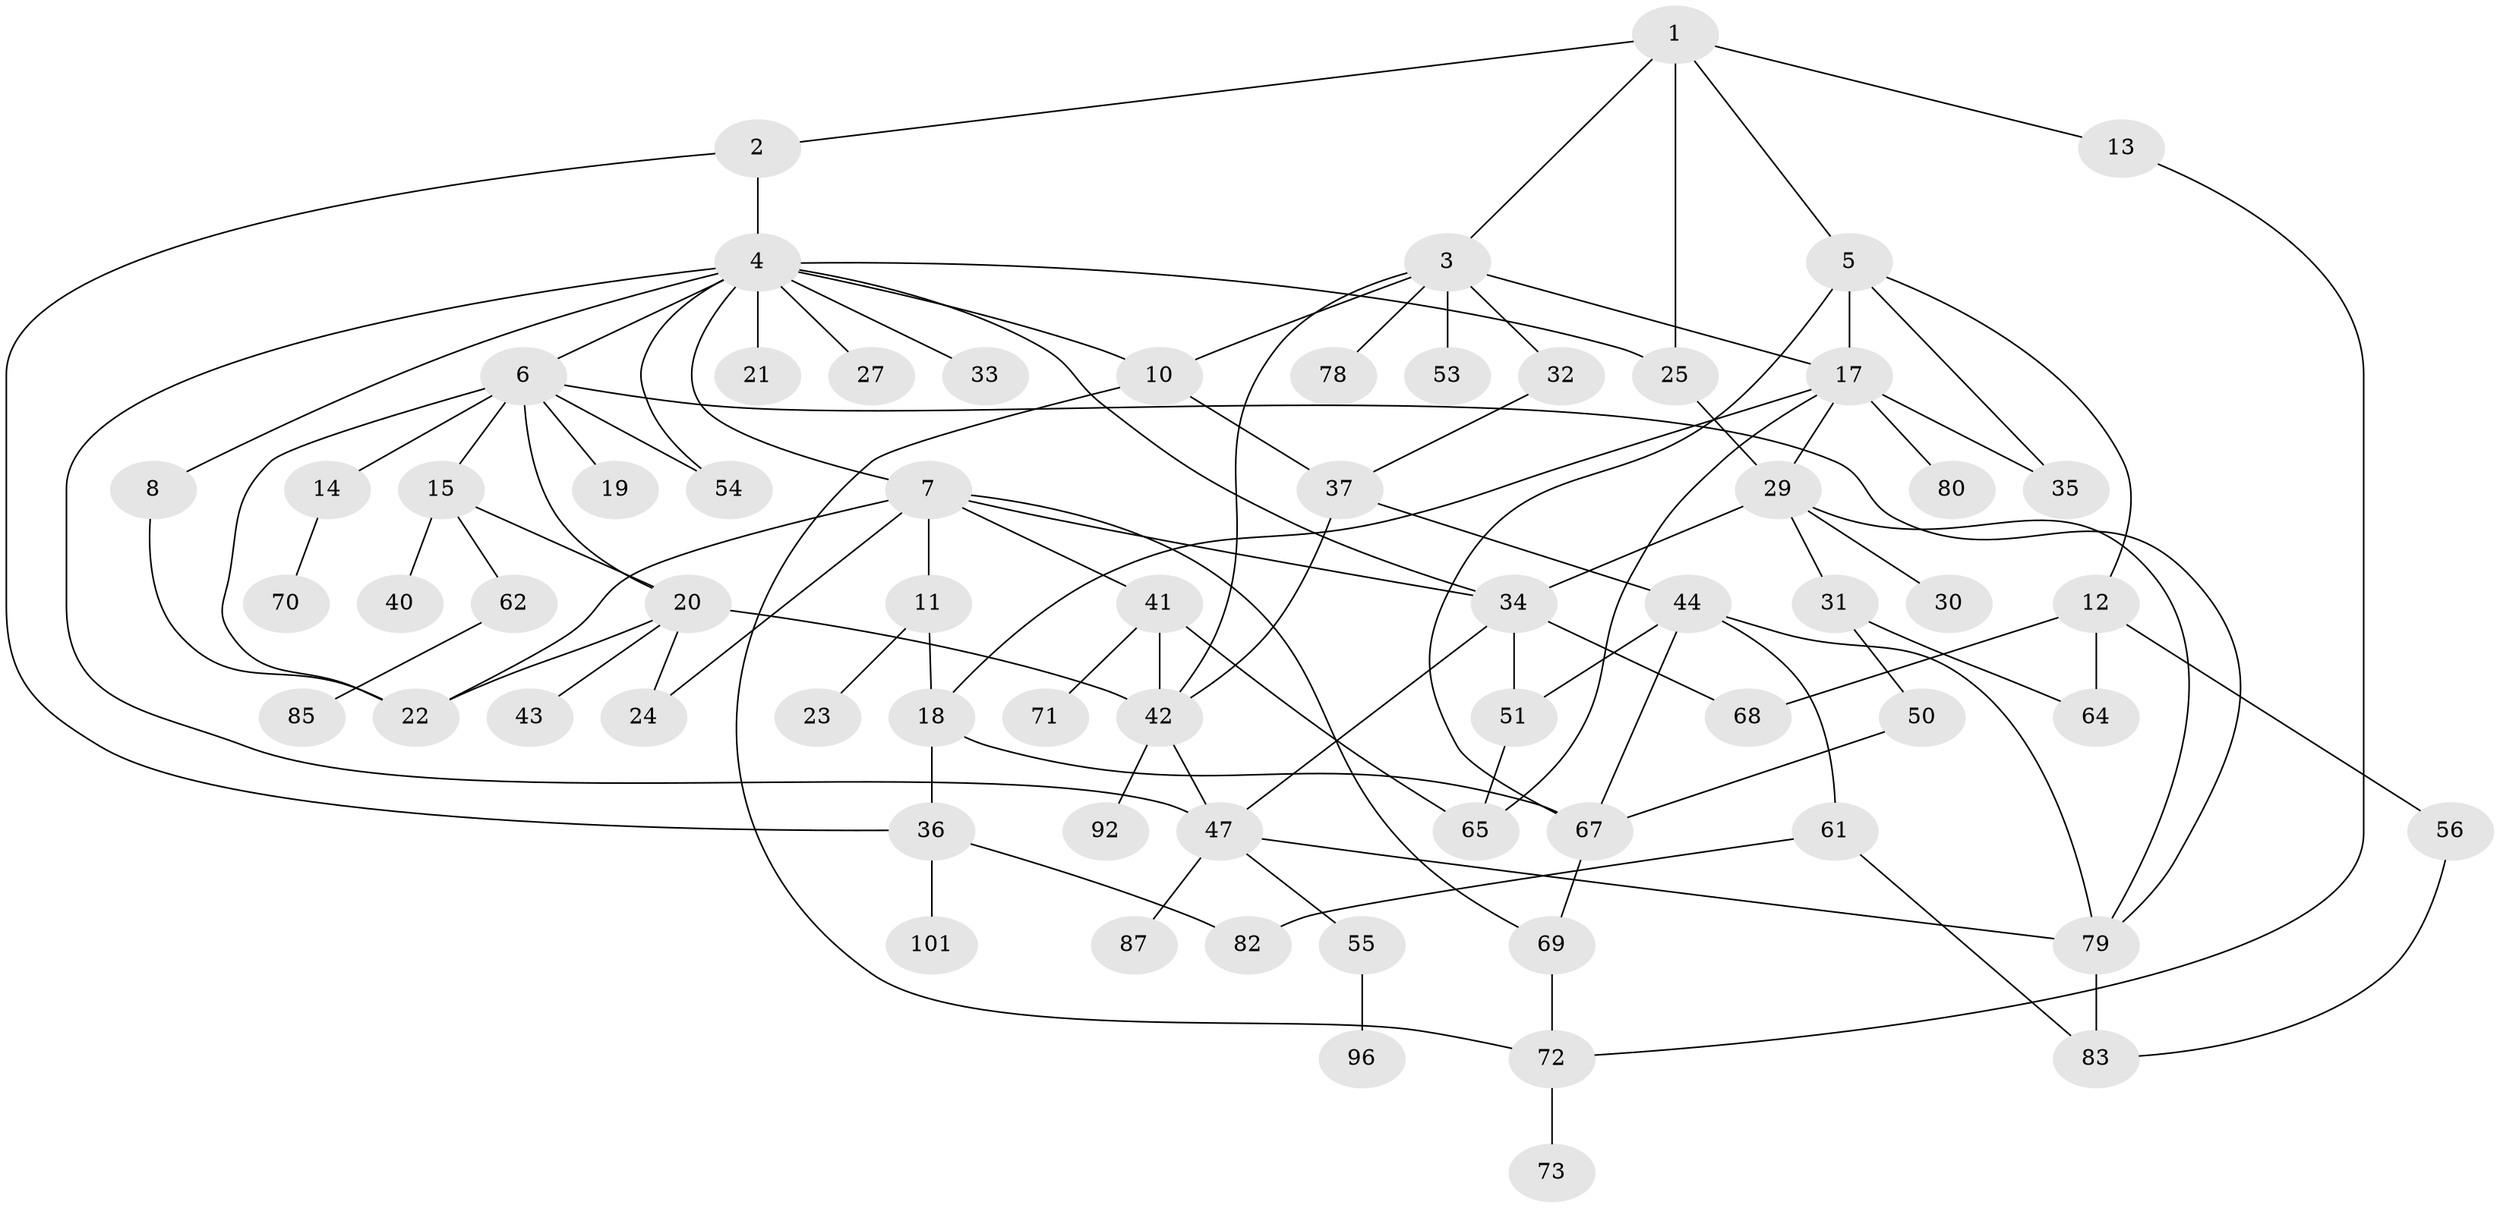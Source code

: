 // Generated by graph-tools (version 1.1) at 2025/51/02/27/25 19:51:41]
// undirected, 66 vertices, 103 edges
graph export_dot {
graph [start="1"]
  node [color=gray90,style=filled];
  1 [super="+59"];
  2 [super="+38"];
  3 [super="+28"];
  4 [super="+86"];
  5 [super="+39"];
  6 [super="+9"];
  7 [super="+16"];
  8 [super="+45"];
  10 [super="+98"];
  11;
  12 [super="+88"];
  13 [super="+93"];
  14;
  15 [super="+48"];
  17 [super="+77"];
  18;
  19 [super="+26"];
  20 [super="+89"];
  21;
  22 [super="+95"];
  23 [super="+94"];
  24;
  25 [super="+81"];
  27;
  29 [super="+66"];
  30;
  31 [super="+57"];
  32;
  33;
  34 [super="+46"];
  35 [super="+52"];
  36 [super="+75"];
  37 [super="+74"];
  40;
  41;
  42 [super="+63"];
  43;
  44 [super="+60"];
  47 [super="+49"];
  50;
  51 [super="+58"];
  53;
  54;
  55;
  56;
  61 [super="+84"];
  62 [super="+99"];
  64;
  65;
  67 [super="+97"];
  68;
  69;
  70;
  71 [super="+76"];
  72;
  73;
  78;
  79 [super="+91"];
  80;
  82;
  83 [super="+90"];
  85;
  87;
  92;
  96 [super="+100"];
  101;
  1 -- 2;
  1 -- 3;
  1 -- 5;
  1 -- 13;
  1 -- 25;
  2 -- 4;
  2 -- 36;
  3 -- 10;
  3 -- 32;
  3 -- 78;
  3 -- 42;
  3 -- 17;
  3 -- 53;
  4 -- 6;
  4 -- 7;
  4 -- 8;
  4 -- 21;
  4 -- 27;
  4 -- 33;
  4 -- 54;
  4 -- 34;
  4 -- 25;
  4 -- 47;
  4 -- 10;
  5 -- 12;
  5 -- 17;
  5 -- 35;
  5 -- 67;
  6 -- 20;
  6 -- 79;
  6 -- 54;
  6 -- 19;
  6 -- 22;
  6 -- 14;
  6 -- 15;
  7 -- 11;
  7 -- 24;
  7 -- 41;
  7 -- 34;
  7 -- 69;
  7 -- 22;
  8 -- 22;
  10 -- 37;
  10 -- 72;
  11 -- 18;
  11 -- 23;
  12 -- 56;
  12 -- 64;
  12 -- 68;
  13 -- 72;
  14 -- 70;
  15 -- 40;
  15 -- 62;
  15 -- 20;
  17 -- 29;
  17 -- 35;
  17 -- 80;
  17 -- 18;
  17 -- 65;
  18 -- 67;
  18 -- 36;
  20 -- 42;
  20 -- 43;
  20 -- 24;
  20 -- 22;
  25 -- 29;
  29 -- 30;
  29 -- 31;
  29 -- 79;
  29 -- 34;
  31 -- 50;
  31 -- 64;
  32 -- 37;
  34 -- 47;
  34 -- 51;
  34 -- 68;
  36 -- 101;
  36 -- 82;
  37 -- 44;
  37 -- 42;
  41 -- 71;
  41 -- 65;
  41 -- 42;
  42 -- 47;
  42 -- 92;
  44 -- 67;
  44 -- 51;
  44 -- 61;
  44 -- 79;
  47 -- 87;
  47 -- 79;
  47 -- 55;
  50 -- 67;
  51 -- 65;
  55 -- 96;
  56 -- 83;
  61 -- 82;
  61 -- 83;
  62 -- 85;
  67 -- 69;
  69 -- 72;
  72 -- 73;
  79 -- 83;
}
